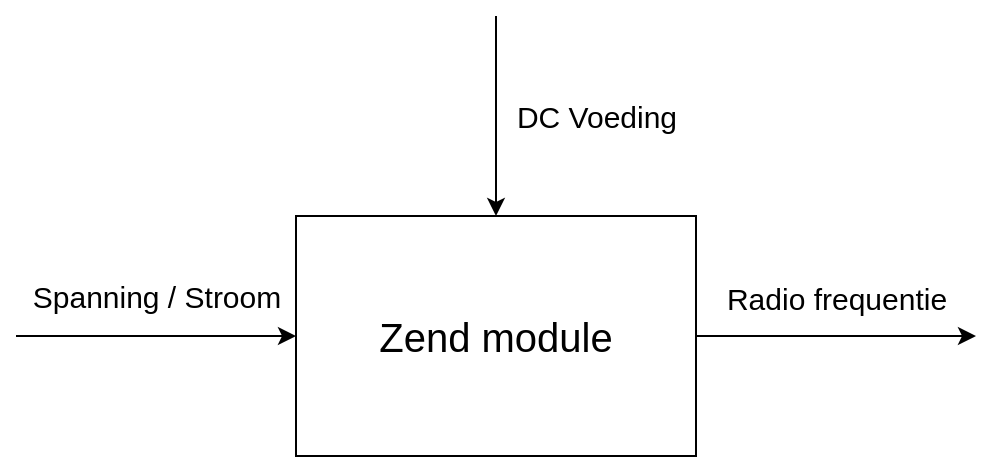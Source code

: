 <mxfile version="20.7.4" type="device"><diagram id="OKJpiOtIxh4kbWfzo8p2" name="Pagina-1"><mxGraphModel dx="928" dy="622" grid="1" gridSize="10" guides="1" tooltips="1" connect="1" arrows="1" fold="1" page="1" pageScale="1" pageWidth="1169" pageHeight="827" math="0" shadow="0"><root><mxCell id="0"/><mxCell id="1" parent="0"/><mxCell id="91KiJD3VFMvJ2usc8U5S-7" value="Radio frequentie" style="edgeStyle=orthogonalEdgeStyle;rounded=0;orthogonalLoop=1;jettySize=auto;html=1;fontSize=15;" parent="1" source="91KiJD3VFMvJ2usc8U5S-1" edge="1"><mxGeometry y="20" relative="1" as="geometry"><mxPoint x="780" y="340" as="targetPoint"/><mxPoint as="offset"/></mxGeometry></mxCell><mxCell id="91KiJD3VFMvJ2usc8U5S-1" value="Zend module" style="rounded=0;whiteSpace=wrap;html=1;fontSize=20;" parent="1" vertex="1"><mxGeometry x="440" y="280" width="200" height="120" as="geometry"/></mxCell><mxCell id="91KiJD3VFMvJ2usc8U5S-4" value="Spanning / Stroom" style="endArrow=classic;html=1;rounded=0;fontSize=15;entryX=0;entryY=0.5;entryDx=0;entryDy=0;" parent="1" target="91KiJD3VFMvJ2usc8U5S-1" edge="1"><mxGeometry y="20" width="50" height="50" relative="1" as="geometry"><mxPoint x="300" y="340" as="sourcePoint"/><mxPoint x="400" y="270" as="targetPoint"/><mxPoint as="offset"/></mxGeometry></mxCell><mxCell id="91KiJD3VFMvJ2usc8U5S-8" value="DC Voeding" style="endArrow=classic;html=1;rounded=0;fontSize=15;entryX=0.5;entryY=0;entryDx=0;entryDy=0;" parent="1" target="91KiJD3VFMvJ2usc8U5S-1" edge="1"><mxGeometry y="50" width="50" height="50" relative="1" as="geometry"><mxPoint x="540" y="180" as="sourcePoint"/><mxPoint x="560" y="350" as="targetPoint"/><mxPoint as="offset"/></mxGeometry></mxCell></root></mxGraphModel></diagram></mxfile>